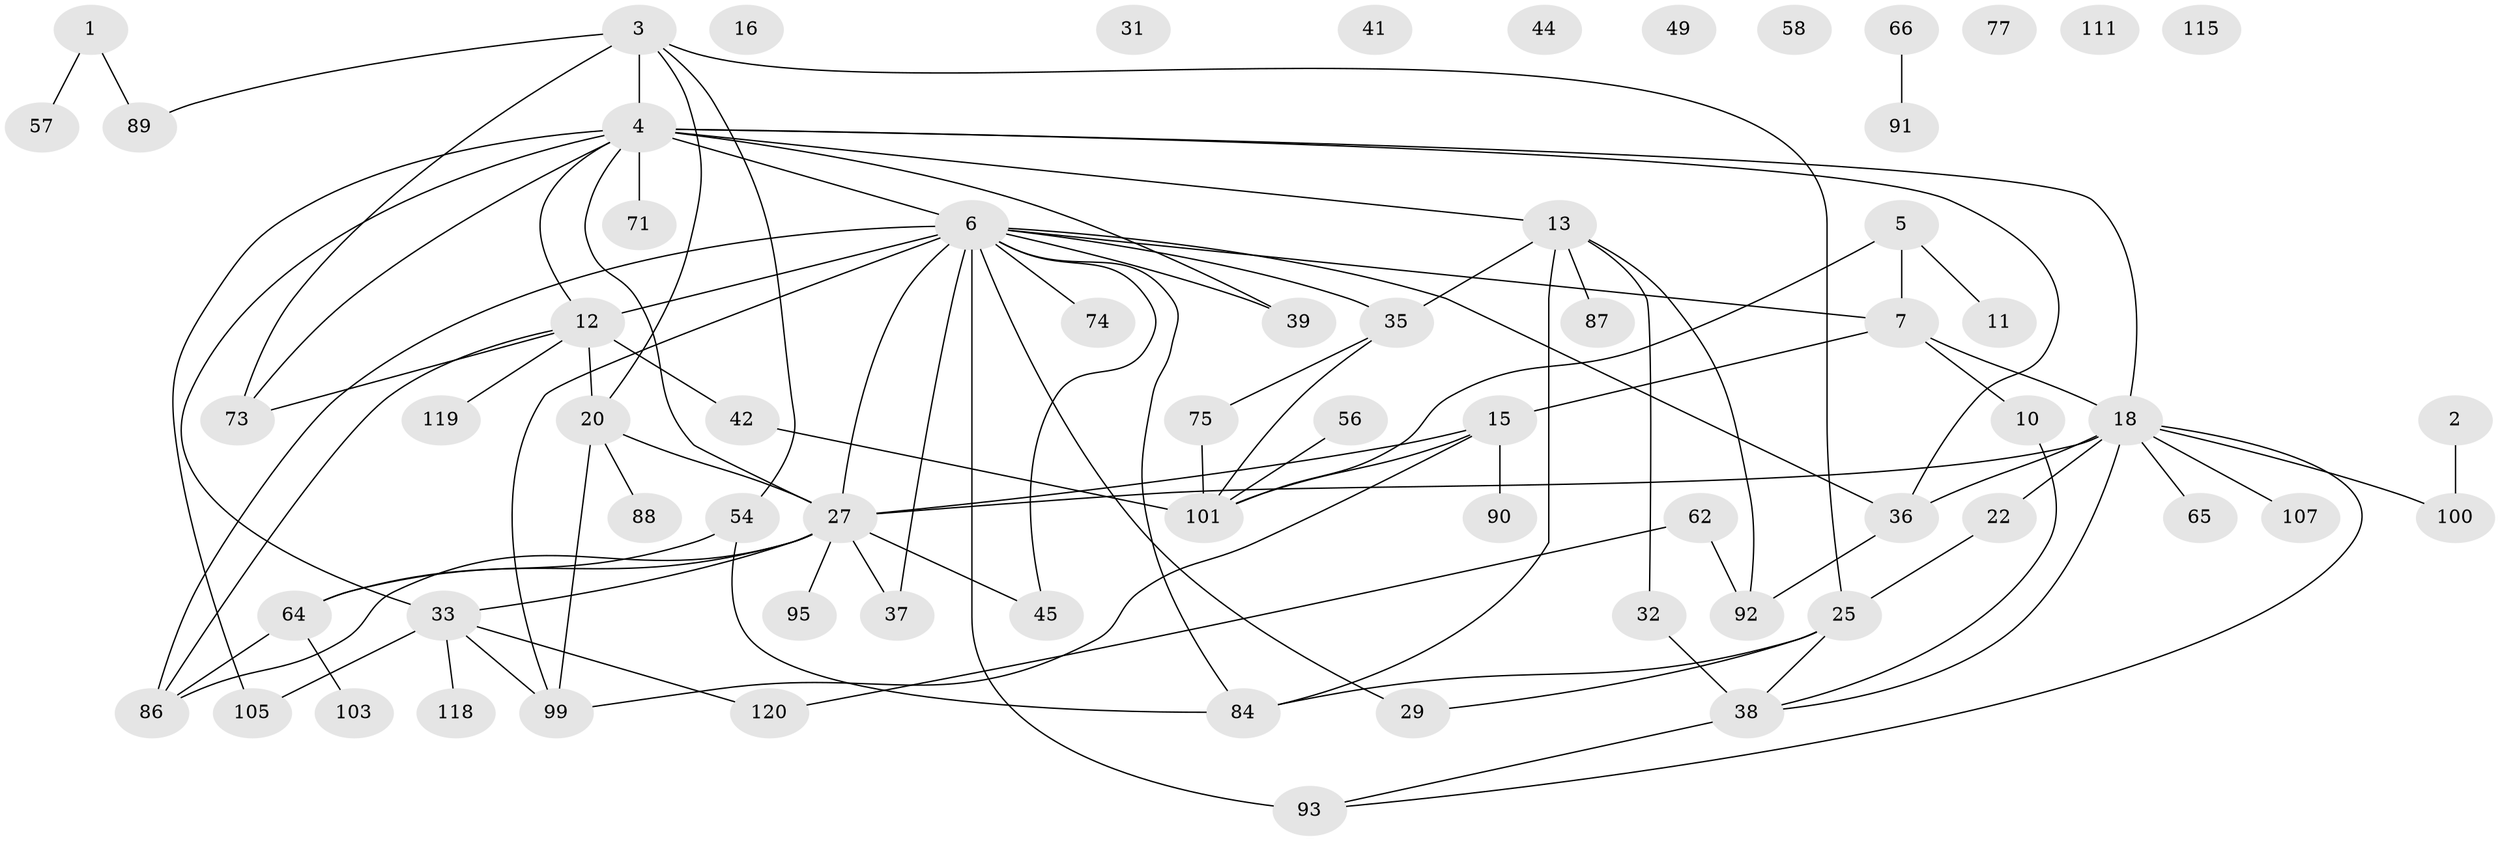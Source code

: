 // original degree distribution, {1: 0.1893939393939394, 2: 0.25, 5: 0.09848484848484848, 4: 0.14393939393939395, 3: 0.20454545454545456, 9: 0.015151515151515152, 6: 0.022727272727272728, 0: 0.06818181818181818, 7: 0.007575757575757576}
// Generated by graph-tools (version 1.1) at 2025/13/03/09/25 04:13:13]
// undirected, 66 vertices, 95 edges
graph export_dot {
graph [start="1"]
  node [color=gray90,style=filled];
  1 [super="+17"];
  2;
  3 [super="+9"];
  4 [super="+55+128+69+51+46"];
  5 [super="+21"];
  6 [super="+67+8+34"];
  7 [super="+96+52"];
  10 [super="+19"];
  11;
  12 [super="+26"];
  13 [super="+24"];
  15 [super="+82"];
  16;
  18 [super="+59+50"];
  20 [super="+28+61"];
  22 [super="+106"];
  25 [super="+43"];
  27 [super="+48+53+47"];
  29 [super="+85"];
  31;
  32 [super="+126"];
  33 [super="+40+113+83+104"];
  35;
  36;
  37;
  38;
  39;
  41;
  42;
  44;
  45;
  49;
  54 [super="+94"];
  56;
  57;
  58;
  62 [super="+70"];
  64 [super="+109"];
  65 [super="+80"];
  66;
  71;
  73 [super="+130+108"];
  74;
  75;
  77;
  84 [super="+97"];
  86;
  87;
  88;
  89;
  90;
  91;
  92 [super="+98"];
  93 [super="+102"];
  95;
  99;
  100;
  101 [super="+114+132"];
  103;
  105;
  107;
  111;
  115;
  118;
  119;
  120 [super="+122"];
  1 -- 89;
  1 -- 57;
  2 -- 100;
  3 -- 89;
  3 -- 20;
  3 -- 73 [weight=2];
  3 -- 25;
  3 -- 54;
  3 -- 4;
  4 -- 105;
  4 -- 27;
  4 -- 6;
  4 -- 18 [weight=2];
  4 -- 33;
  4 -- 71;
  4 -- 36;
  4 -- 39;
  4 -- 73;
  4 -- 12;
  4 -- 13;
  5 -- 101;
  5 -- 11;
  5 -- 7;
  6 -- 39;
  6 -- 99 [weight=2];
  6 -- 36;
  6 -- 37;
  6 -- 35;
  6 -- 74;
  6 -- 45;
  6 -- 84;
  6 -- 86;
  6 -- 93 [weight=2];
  6 -- 12 [weight=4];
  6 -- 7 [weight=2];
  6 -- 27;
  6 -- 29;
  7 -- 10 [weight=2];
  7 -- 18;
  7 -- 15;
  10 -- 38;
  12 -- 119 [weight=2];
  12 -- 73;
  12 -- 42;
  12 -- 20;
  12 -- 86;
  13 -- 32;
  13 -- 35;
  13 -- 87;
  13 -- 92;
  13 -- 84;
  15 -- 90;
  15 -- 27 [weight=2];
  15 -- 99;
  15 -- 101;
  18 -- 36;
  18 -- 38;
  18 -- 107;
  18 -- 65;
  18 -- 100;
  18 -- 22;
  18 -- 27;
  18 -- 93;
  20 -- 99;
  20 -- 88;
  20 -- 27 [weight=2];
  22 -- 25;
  25 -- 38;
  25 -- 29;
  25 -- 84;
  27 -- 64 [weight=2];
  27 -- 37;
  27 -- 45;
  27 -- 86;
  27 -- 33;
  27 -- 95;
  32 -- 38 [weight=2];
  33 -- 99;
  33 -- 105 [weight=2];
  33 -- 120;
  33 -- 118;
  35 -- 75;
  35 -- 101;
  36 -- 92;
  38 -- 93;
  42 -- 101;
  54 -- 64;
  54 -- 84;
  56 -- 101;
  62 -- 120;
  62 -- 92;
  64 -- 103;
  64 -- 86;
  66 -- 91;
  75 -- 101;
}
